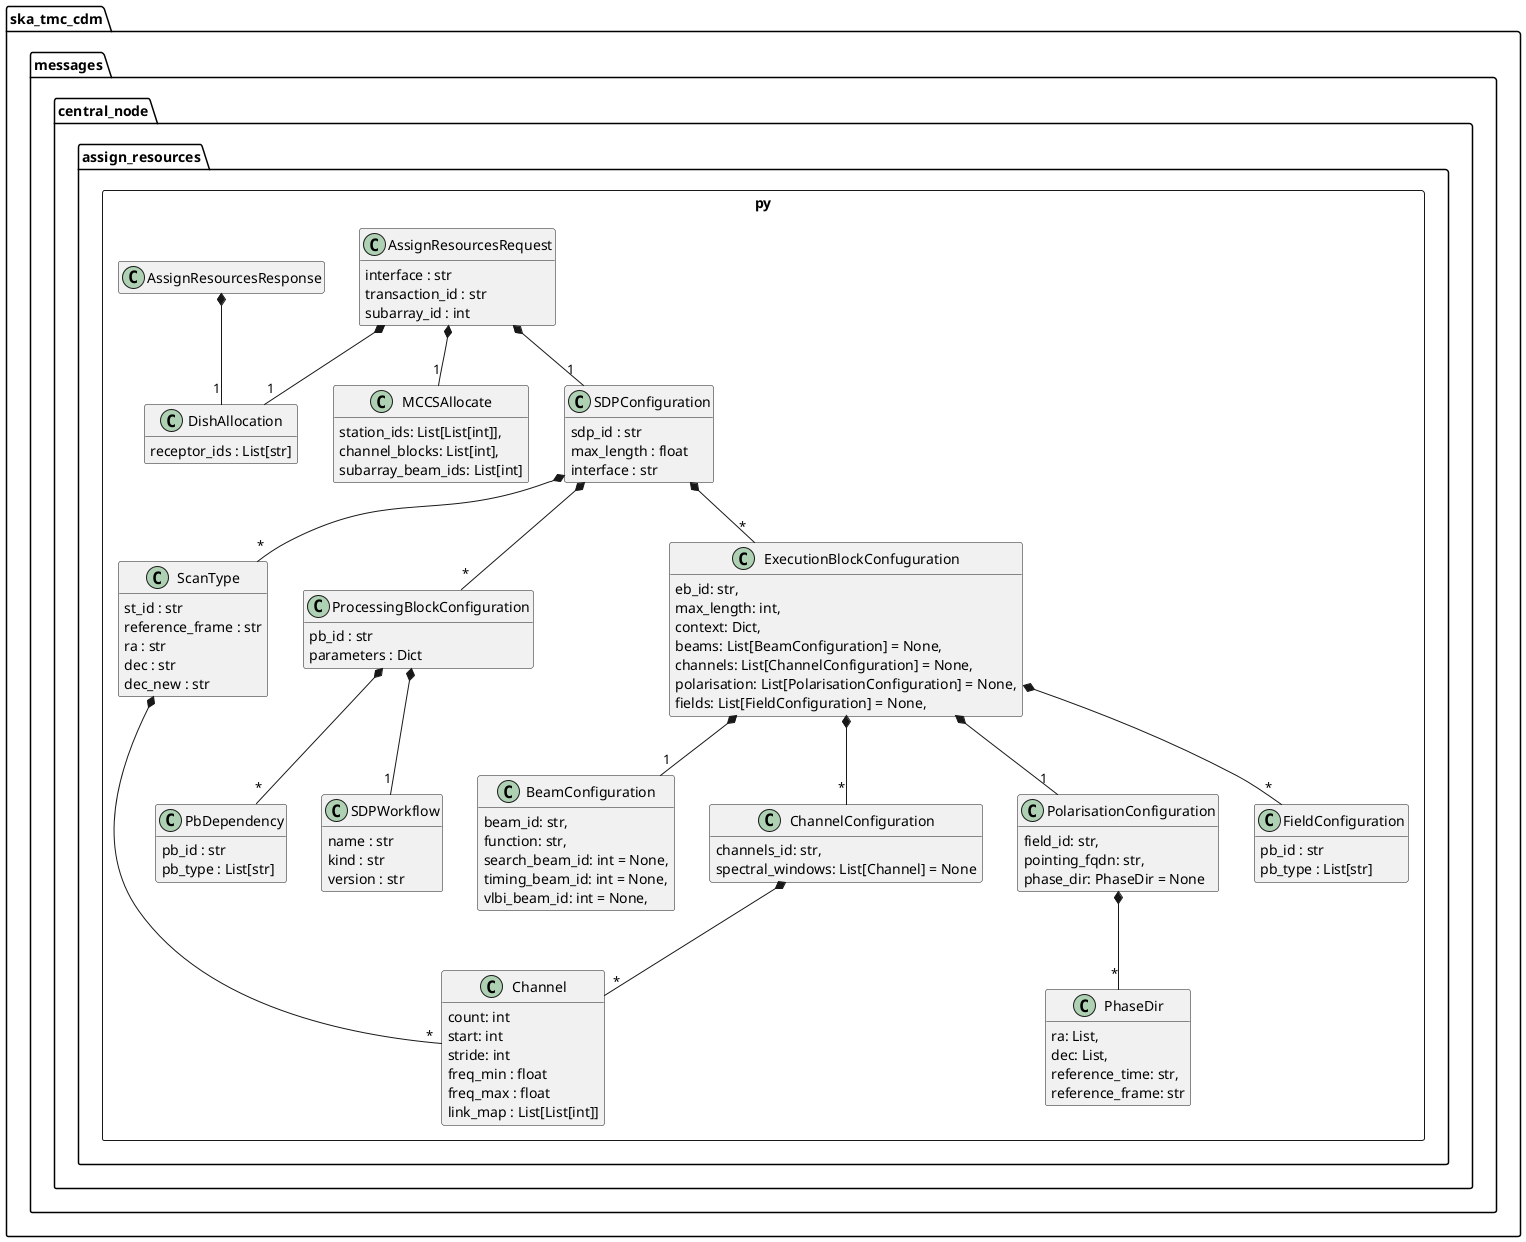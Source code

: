 @startuml
hide empty members

package ska_tmc_cdm.messages.central_node {
    package assign_resources.py <<Rectangle>> {
        class DishAllocation {
            receptor_ids : List[str]
        }

        class MCCSAllocate {
            station_ids: List[List[int]],
            channel_blocks: List[int],
            subarray_beam_ids: List[int]
        }

        class Channel {
            count: int
            start: int
            stride: int
            freq_min : float
            freq_max : float
            link_map : List[List[int]]
        }

        class ScanType {
            st_id : str
            reference_frame : str
            ra : str
            dec : str
            dec_new : str
        }
        ScanType *-- "*" Channel

        class PbDependency {
            pb_id : str
            pb_type : List[str]
        }
        class PhaseDir {
            ra: List,
            dec: List, 
            reference_time: str, 
            reference_frame: str
        }
        class BeamConfiguration {
            beam_id: str,
            function: str,
            search_beam_id: int = None,
            timing_beam_id: int = None,
            vlbi_beam_id: int = None,
        }
        class ChannelConfiguration {
            channels_id: str, 
            spectral_windows: List[Channel] = None
            
        }
        ChannelConfiguration  *-- "*" Channel
        class PolarisationConfiguration {
            field_id: str, 
            pointing_fqdn: str, 
            phase_dir: PhaseDir = None
        }
        PolarisationConfiguration  *-- "*" PhaseDir
        class FieldConfiguration {
            pb_id : str
            pb_type : List[str]
        }
        class SDPWorkflow {
            name : str
            kind : str
            version : str
        }

        class ProcessingBlockConfiguration {
            pb_id : str
            parameters : Dict
        }
        ProcessingBlockConfiguration  *-- "1" SDPWorkflow
        ProcessingBlockConfiguration  *-- "*" PbDependency

        class ExecutionBlockConfuguration {
            eb_id: str,
            max_length: int,
            context: Dict,
            beams: List[BeamConfiguration] = None,
            channels: List[ChannelConfiguration] = None,
            polarisation: List[PolarisationConfiguration] = None,
            fields: List[FieldConfiguration] = None,
        }
        ExecutionBlockConfuguration  *-- "1" BeamConfiguration
        ExecutionBlockConfuguration  *-- "*" ChannelConfiguration
        ExecutionBlockConfuguration  *-- "1" PolarisationConfiguration
        ExecutionBlockConfuguration  *-- "*" FieldConfiguration

        class SDPConfiguration {
            sdp_id : str
            max_length : float
            interface : str
        }
        SDPConfiguration *-- "*" ScanType
        SDPConfiguration *-- "*" ProcessingBlockConfiguration
        SDPConfiguration *-- "*" ExecutionBlockConfuguration

        class AssignResourcesRequest {
            interface : str
            transaction_id : str
            subarray_id : int
        }

        AssignResourcesRequest *-- "1" DishAllocation
        AssignResourcesRequest *-- "1" MCCSAllocate
        AssignResourcesRequest *-- "1" SDPConfiguration

        class AssignResourcesResponse
        AssignResourcesResponse *-- "1" DishAllocation
	}
}

@enduml
